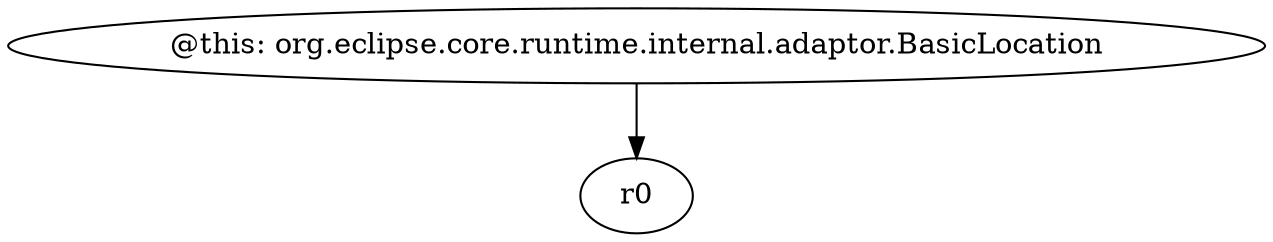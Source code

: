 digraph g {
0[label="@this: org.eclipse.core.runtime.internal.adaptor.BasicLocation"]
1[label="r0"]
0->1[label=""]
}
